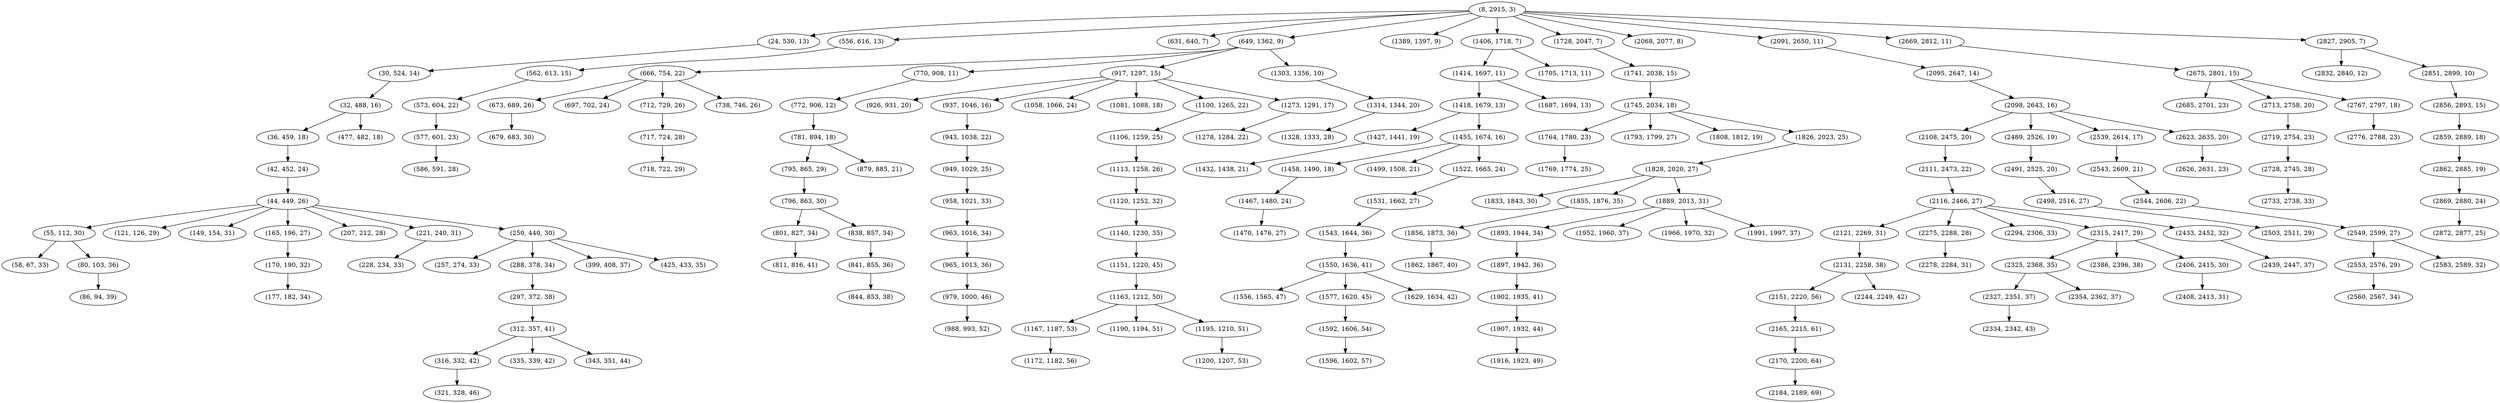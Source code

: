 digraph tree {
    "(8, 2915, 3)";
    "(24, 530, 13)";
    "(30, 524, 14)";
    "(32, 488, 16)";
    "(36, 459, 18)";
    "(42, 452, 24)";
    "(44, 449, 26)";
    "(55, 112, 30)";
    "(58, 67, 33)";
    "(80, 103, 36)";
    "(86, 94, 39)";
    "(121, 126, 29)";
    "(149, 154, 31)";
    "(165, 196, 27)";
    "(170, 190, 32)";
    "(177, 182, 34)";
    "(207, 212, 28)";
    "(221, 240, 31)";
    "(228, 234, 33)";
    "(250, 440, 30)";
    "(257, 274, 33)";
    "(288, 378, 34)";
    "(297, 372, 38)";
    "(312, 357, 41)";
    "(316, 332, 42)";
    "(321, 328, 46)";
    "(335, 339, 42)";
    "(343, 351, 44)";
    "(399, 408, 37)";
    "(425, 433, 35)";
    "(477, 482, 18)";
    "(556, 616, 13)";
    "(562, 613, 15)";
    "(573, 604, 22)";
    "(577, 601, 23)";
    "(586, 591, 28)";
    "(631, 640, 7)";
    "(649, 1362, 9)";
    "(666, 754, 22)";
    "(673, 689, 26)";
    "(679, 683, 30)";
    "(697, 702, 24)";
    "(712, 729, 26)";
    "(717, 724, 28)";
    "(718, 722, 29)";
    "(738, 746, 26)";
    "(770, 908, 11)";
    "(772, 906, 12)";
    "(781, 894, 18)";
    "(795, 865, 29)";
    "(796, 863, 30)";
    "(801, 827, 34)";
    "(811, 816, 41)";
    "(838, 857, 34)";
    "(841, 855, 36)";
    "(844, 853, 38)";
    "(879, 885, 21)";
    "(917, 1297, 15)";
    "(926, 931, 20)";
    "(937, 1046, 16)";
    "(943, 1038, 22)";
    "(949, 1029, 25)";
    "(958, 1021, 33)";
    "(963, 1016, 34)";
    "(965, 1013, 36)";
    "(979, 1000, 46)";
    "(988, 993, 52)";
    "(1058, 1066, 24)";
    "(1081, 1088, 18)";
    "(1100, 1265, 22)";
    "(1106, 1259, 25)";
    "(1113, 1258, 26)";
    "(1120, 1252, 32)";
    "(1140, 1230, 35)";
    "(1151, 1220, 45)";
    "(1163, 1212, 50)";
    "(1167, 1187, 53)";
    "(1172, 1182, 56)";
    "(1190, 1194, 51)";
    "(1195, 1210, 51)";
    "(1200, 1207, 53)";
    "(1273, 1291, 17)";
    "(1278, 1284, 22)";
    "(1303, 1356, 10)";
    "(1314, 1344, 20)";
    "(1328, 1333, 28)";
    "(1389, 1397, 9)";
    "(1406, 1718, 7)";
    "(1414, 1697, 11)";
    "(1418, 1679, 13)";
    "(1427, 1441, 19)";
    "(1432, 1438, 21)";
    "(1455, 1674, 16)";
    "(1458, 1490, 18)";
    "(1467, 1480, 24)";
    "(1470, 1476, 27)";
    "(1499, 1508, 21)";
    "(1522, 1665, 24)";
    "(1531, 1662, 27)";
    "(1543, 1644, 36)";
    "(1550, 1636, 41)";
    "(1556, 1565, 47)";
    "(1577, 1620, 45)";
    "(1592, 1606, 54)";
    "(1596, 1602, 57)";
    "(1629, 1634, 42)";
    "(1687, 1694, 13)";
    "(1705, 1713, 11)";
    "(1728, 2047, 7)";
    "(1741, 2038, 15)";
    "(1745, 2034, 18)";
    "(1764, 1780, 23)";
    "(1769, 1774, 25)";
    "(1793, 1799, 27)";
    "(1808, 1812, 19)";
    "(1826, 2023, 25)";
    "(1828, 2020, 27)";
    "(1833, 1843, 30)";
    "(1855, 1876, 35)";
    "(1856, 1873, 36)";
    "(1862, 1867, 40)";
    "(1889, 2013, 31)";
    "(1893, 1944, 34)";
    "(1897, 1942, 36)";
    "(1902, 1935, 41)";
    "(1907, 1932, 44)";
    "(1916, 1923, 49)";
    "(1952, 1960, 37)";
    "(1966, 1970, 32)";
    "(1991, 1997, 37)";
    "(2068, 2077, 8)";
    "(2091, 2650, 11)";
    "(2095, 2647, 14)";
    "(2098, 2643, 16)";
    "(2108, 2475, 20)";
    "(2111, 2473, 22)";
    "(2116, 2466, 27)";
    "(2121, 2269, 31)";
    "(2131, 2258, 38)";
    "(2151, 2220, 56)";
    "(2165, 2215, 61)";
    "(2170, 2200, 64)";
    "(2184, 2189, 69)";
    "(2244, 2249, 42)";
    "(2275, 2288, 28)";
    "(2278, 2284, 31)";
    "(2294, 2306, 33)";
    "(2315, 2417, 29)";
    "(2325, 2368, 35)";
    "(2327, 2351, 37)";
    "(2334, 2342, 43)";
    "(2354, 2362, 37)";
    "(2386, 2396, 38)";
    "(2406, 2415, 30)";
    "(2408, 2413, 31)";
    "(2433, 2452, 32)";
    "(2439, 2447, 37)";
    "(2489, 2526, 19)";
    "(2491, 2525, 20)";
    "(2498, 2516, 27)";
    "(2503, 2511, 29)";
    "(2539, 2614, 17)";
    "(2543, 2609, 21)";
    "(2544, 2606, 22)";
    "(2549, 2599, 27)";
    "(2553, 2576, 29)";
    "(2560, 2567, 34)";
    "(2583, 2589, 32)";
    "(2623, 2635, 20)";
    "(2626, 2631, 23)";
    "(2669, 2812, 11)";
    "(2675, 2801, 15)";
    "(2685, 2701, 23)";
    "(2713, 2758, 20)";
    "(2719, 2754, 23)";
    "(2728, 2745, 28)";
    "(2733, 2738, 33)";
    "(2767, 2797, 18)";
    "(2776, 2788, 23)";
    "(2827, 2905, 7)";
    "(2832, 2840, 12)";
    "(2851, 2899, 10)";
    "(2856, 2893, 15)";
    "(2859, 2889, 18)";
    "(2862, 2885, 19)";
    "(2869, 2880, 24)";
    "(2872, 2877, 25)";
    "(8, 2915, 3)" -> "(24, 530, 13)";
    "(8, 2915, 3)" -> "(556, 616, 13)";
    "(8, 2915, 3)" -> "(631, 640, 7)";
    "(8, 2915, 3)" -> "(649, 1362, 9)";
    "(8, 2915, 3)" -> "(1389, 1397, 9)";
    "(8, 2915, 3)" -> "(1406, 1718, 7)";
    "(8, 2915, 3)" -> "(1728, 2047, 7)";
    "(8, 2915, 3)" -> "(2068, 2077, 8)";
    "(8, 2915, 3)" -> "(2091, 2650, 11)";
    "(8, 2915, 3)" -> "(2669, 2812, 11)";
    "(8, 2915, 3)" -> "(2827, 2905, 7)";
    "(24, 530, 13)" -> "(30, 524, 14)";
    "(30, 524, 14)" -> "(32, 488, 16)";
    "(32, 488, 16)" -> "(36, 459, 18)";
    "(32, 488, 16)" -> "(477, 482, 18)";
    "(36, 459, 18)" -> "(42, 452, 24)";
    "(42, 452, 24)" -> "(44, 449, 26)";
    "(44, 449, 26)" -> "(55, 112, 30)";
    "(44, 449, 26)" -> "(121, 126, 29)";
    "(44, 449, 26)" -> "(149, 154, 31)";
    "(44, 449, 26)" -> "(165, 196, 27)";
    "(44, 449, 26)" -> "(207, 212, 28)";
    "(44, 449, 26)" -> "(221, 240, 31)";
    "(44, 449, 26)" -> "(250, 440, 30)";
    "(55, 112, 30)" -> "(58, 67, 33)";
    "(55, 112, 30)" -> "(80, 103, 36)";
    "(80, 103, 36)" -> "(86, 94, 39)";
    "(165, 196, 27)" -> "(170, 190, 32)";
    "(170, 190, 32)" -> "(177, 182, 34)";
    "(221, 240, 31)" -> "(228, 234, 33)";
    "(250, 440, 30)" -> "(257, 274, 33)";
    "(250, 440, 30)" -> "(288, 378, 34)";
    "(250, 440, 30)" -> "(399, 408, 37)";
    "(250, 440, 30)" -> "(425, 433, 35)";
    "(288, 378, 34)" -> "(297, 372, 38)";
    "(297, 372, 38)" -> "(312, 357, 41)";
    "(312, 357, 41)" -> "(316, 332, 42)";
    "(312, 357, 41)" -> "(335, 339, 42)";
    "(312, 357, 41)" -> "(343, 351, 44)";
    "(316, 332, 42)" -> "(321, 328, 46)";
    "(556, 616, 13)" -> "(562, 613, 15)";
    "(562, 613, 15)" -> "(573, 604, 22)";
    "(573, 604, 22)" -> "(577, 601, 23)";
    "(577, 601, 23)" -> "(586, 591, 28)";
    "(649, 1362, 9)" -> "(666, 754, 22)";
    "(649, 1362, 9)" -> "(770, 908, 11)";
    "(649, 1362, 9)" -> "(917, 1297, 15)";
    "(649, 1362, 9)" -> "(1303, 1356, 10)";
    "(666, 754, 22)" -> "(673, 689, 26)";
    "(666, 754, 22)" -> "(697, 702, 24)";
    "(666, 754, 22)" -> "(712, 729, 26)";
    "(666, 754, 22)" -> "(738, 746, 26)";
    "(673, 689, 26)" -> "(679, 683, 30)";
    "(712, 729, 26)" -> "(717, 724, 28)";
    "(717, 724, 28)" -> "(718, 722, 29)";
    "(770, 908, 11)" -> "(772, 906, 12)";
    "(772, 906, 12)" -> "(781, 894, 18)";
    "(781, 894, 18)" -> "(795, 865, 29)";
    "(781, 894, 18)" -> "(879, 885, 21)";
    "(795, 865, 29)" -> "(796, 863, 30)";
    "(796, 863, 30)" -> "(801, 827, 34)";
    "(796, 863, 30)" -> "(838, 857, 34)";
    "(801, 827, 34)" -> "(811, 816, 41)";
    "(838, 857, 34)" -> "(841, 855, 36)";
    "(841, 855, 36)" -> "(844, 853, 38)";
    "(917, 1297, 15)" -> "(926, 931, 20)";
    "(917, 1297, 15)" -> "(937, 1046, 16)";
    "(917, 1297, 15)" -> "(1058, 1066, 24)";
    "(917, 1297, 15)" -> "(1081, 1088, 18)";
    "(917, 1297, 15)" -> "(1100, 1265, 22)";
    "(917, 1297, 15)" -> "(1273, 1291, 17)";
    "(937, 1046, 16)" -> "(943, 1038, 22)";
    "(943, 1038, 22)" -> "(949, 1029, 25)";
    "(949, 1029, 25)" -> "(958, 1021, 33)";
    "(958, 1021, 33)" -> "(963, 1016, 34)";
    "(963, 1016, 34)" -> "(965, 1013, 36)";
    "(965, 1013, 36)" -> "(979, 1000, 46)";
    "(979, 1000, 46)" -> "(988, 993, 52)";
    "(1100, 1265, 22)" -> "(1106, 1259, 25)";
    "(1106, 1259, 25)" -> "(1113, 1258, 26)";
    "(1113, 1258, 26)" -> "(1120, 1252, 32)";
    "(1120, 1252, 32)" -> "(1140, 1230, 35)";
    "(1140, 1230, 35)" -> "(1151, 1220, 45)";
    "(1151, 1220, 45)" -> "(1163, 1212, 50)";
    "(1163, 1212, 50)" -> "(1167, 1187, 53)";
    "(1163, 1212, 50)" -> "(1190, 1194, 51)";
    "(1163, 1212, 50)" -> "(1195, 1210, 51)";
    "(1167, 1187, 53)" -> "(1172, 1182, 56)";
    "(1195, 1210, 51)" -> "(1200, 1207, 53)";
    "(1273, 1291, 17)" -> "(1278, 1284, 22)";
    "(1303, 1356, 10)" -> "(1314, 1344, 20)";
    "(1314, 1344, 20)" -> "(1328, 1333, 28)";
    "(1406, 1718, 7)" -> "(1414, 1697, 11)";
    "(1406, 1718, 7)" -> "(1705, 1713, 11)";
    "(1414, 1697, 11)" -> "(1418, 1679, 13)";
    "(1414, 1697, 11)" -> "(1687, 1694, 13)";
    "(1418, 1679, 13)" -> "(1427, 1441, 19)";
    "(1418, 1679, 13)" -> "(1455, 1674, 16)";
    "(1427, 1441, 19)" -> "(1432, 1438, 21)";
    "(1455, 1674, 16)" -> "(1458, 1490, 18)";
    "(1455, 1674, 16)" -> "(1499, 1508, 21)";
    "(1455, 1674, 16)" -> "(1522, 1665, 24)";
    "(1458, 1490, 18)" -> "(1467, 1480, 24)";
    "(1467, 1480, 24)" -> "(1470, 1476, 27)";
    "(1522, 1665, 24)" -> "(1531, 1662, 27)";
    "(1531, 1662, 27)" -> "(1543, 1644, 36)";
    "(1543, 1644, 36)" -> "(1550, 1636, 41)";
    "(1550, 1636, 41)" -> "(1556, 1565, 47)";
    "(1550, 1636, 41)" -> "(1577, 1620, 45)";
    "(1550, 1636, 41)" -> "(1629, 1634, 42)";
    "(1577, 1620, 45)" -> "(1592, 1606, 54)";
    "(1592, 1606, 54)" -> "(1596, 1602, 57)";
    "(1728, 2047, 7)" -> "(1741, 2038, 15)";
    "(1741, 2038, 15)" -> "(1745, 2034, 18)";
    "(1745, 2034, 18)" -> "(1764, 1780, 23)";
    "(1745, 2034, 18)" -> "(1793, 1799, 27)";
    "(1745, 2034, 18)" -> "(1808, 1812, 19)";
    "(1745, 2034, 18)" -> "(1826, 2023, 25)";
    "(1764, 1780, 23)" -> "(1769, 1774, 25)";
    "(1826, 2023, 25)" -> "(1828, 2020, 27)";
    "(1828, 2020, 27)" -> "(1833, 1843, 30)";
    "(1828, 2020, 27)" -> "(1855, 1876, 35)";
    "(1828, 2020, 27)" -> "(1889, 2013, 31)";
    "(1855, 1876, 35)" -> "(1856, 1873, 36)";
    "(1856, 1873, 36)" -> "(1862, 1867, 40)";
    "(1889, 2013, 31)" -> "(1893, 1944, 34)";
    "(1889, 2013, 31)" -> "(1952, 1960, 37)";
    "(1889, 2013, 31)" -> "(1966, 1970, 32)";
    "(1889, 2013, 31)" -> "(1991, 1997, 37)";
    "(1893, 1944, 34)" -> "(1897, 1942, 36)";
    "(1897, 1942, 36)" -> "(1902, 1935, 41)";
    "(1902, 1935, 41)" -> "(1907, 1932, 44)";
    "(1907, 1932, 44)" -> "(1916, 1923, 49)";
    "(2091, 2650, 11)" -> "(2095, 2647, 14)";
    "(2095, 2647, 14)" -> "(2098, 2643, 16)";
    "(2098, 2643, 16)" -> "(2108, 2475, 20)";
    "(2098, 2643, 16)" -> "(2489, 2526, 19)";
    "(2098, 2643, 16)" -> "(2539, 2614, 17)";
    "(2098, 2643, 16)" -> "(2623, 2635, 20)";
    "(2108, 2475, 20)" -> "(2111, 2473, 22)";
    "(2111, 2473, 22)" -> "(2116, 2466, 27)";
    "(2116, 2466, 27)" -> "(2121, 2269, 31)";
    "(2116, 2466, 27)" -> "(2275, 2288, 28)";
    "(2116, 2466, 27)" -> "(2294, 2306, 33)";
    "(2116, 2466, 27)" -> "(2315, 2417, 29)";
    "(2116, 2466, 27)" -> "(2433, 2452, 32)";
    "(2121, 2269, 31)" -> "(2131, 2258, 38)";
    "(2131, 2258, 38)" -> "(2151, 2220, 56)";
    "(2131, 2258, 38)" -> "(2244, 2249, 42)";
    "(2151, 2220, 56)" -> "(2165, 2215, 61)";
    "(2165, 2215, 61)" -> "(2170, 2200, 64)";
    "(2170, 2200, 64)" -> "(2184, 2189, 69)";
    "(2275, 2288, 28)" -> "(2278, 2284, 31)";
    "(2315, 2417, 29)" -> "(2325, 2368, 35)";
    "(2315, 2417, 29)" -> "(2386, 2396, 38)";
    "(2315, 2417, 29)" -> "(2406, 2415, 30)";
    "(2325, 2368, 35)" -> "(2327, 2351, 37)";
    "(2325, 2368, 35)" -> "(2354, 2362, 37)";
    "(2327, 2351, 37)" -> "(2334, 2342, 43)";
    "(2406, 2415, 30)" -> "(2408, 2413, 31)";
    "(2433, 2452, 32)" -> "(2439, 2447, 37)";
    "(2489, 2526, 19)" -> "(2491, 2525, 20)";
    "(2491, 2525, 20)" -> "(2498, 2516, 27)";
    "(2498, 2516, 27)" -> "(2503, 2511, 29)";
    "(2539, 2614, 17)" -> "(2543, 2609, 21)";
    "(2543, 2609, 21)" -> "(2544, 2606, 22)";
    "(2544, 2606, 22)" -> "(2549, 2599, 27)";
    "(2549, 2599, 27)" -> "(2553, 2576, 29)";
    "(2549, 2599, 27)" -> "(2583, 2589, 32)";
    "(2553, 2576, 29)" -> "(2560, 2567, 34)";
    "(2623, 2635, 20)" -> "(2626, 2631, 23)";
    "(2669, 2812, 11)" -> "(2675, 2801, 15)";
    "(2675, 2801, 15)" -> "(2685, 2701, 23)";
    "(2675, 2801, 15)" -> "(2713, 2758, 20)";
    "(2675, 2801, 15)" -> "(2767, 2797, 18)";
    "(2713, 2758, 20)" -> "(2719, 2754, 23)";
    "(2719, 2754, 23)" -> "(2728, 2745, 28)";
    "(2728, 2745, 28)" -> "(2733, 2738, 33)";
    "(2767, 2797, 18)" -> "(2776, 2788, 23)";
    "(2827, 2905, 7)" -> "(2832, 2840, 12)";
    "(2827, 2905, 7)" -> "(2851, 2899, 10)";
    "(2851, 2899, 10)" -> "(2856, 2893, 15)";
    "(2856, 2893, 15)" -> "(2859, 2889, 18)";
    "(2859, 2889, 18)" -> "(2862, 2885, 19)";
    "(2862, 2885, 19)" -> "(2869, 2880, 24)";
    "(2869, 2880, 24)" -> "(2872, 2877, 25)";
}
